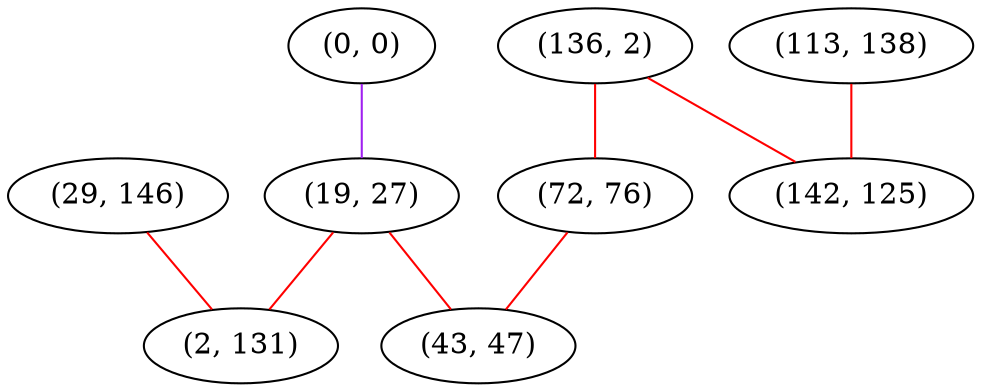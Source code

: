 graph "" {
"(0, 0)";
"(29, 146)";
"(136, 2)";
"(72, 76)";
"(113, 138)";
"(19, 27)";
"(2, 131)";
"(43, 47)";
"(142, 125)";
"(0, 0)" -- "(19, 27)"  [color=purple, key=0, weight=4];
"(29, 146)" -- "(2, 131)"  [color=red, key=0, weight=1];
"(136, 2)" -- "(142, 125)"  [color=red, key=0, weight=1];
"(136, 2)" -- "(72, 76)"  [color=red, key=0, weight=1];
"(72, 76)" -- "(43, 47)"  [color=red, key=0, weight=1];
"(113, 138)" -- "(142, 125)"  [color=red, key=0, weight=1];
"(19, 27)" -- "(43, 47)"  [color=red, key=0, weight=1];
"(19, 27)" -- "(2, 131)"  [color=red, key=0, weight=1];
}
